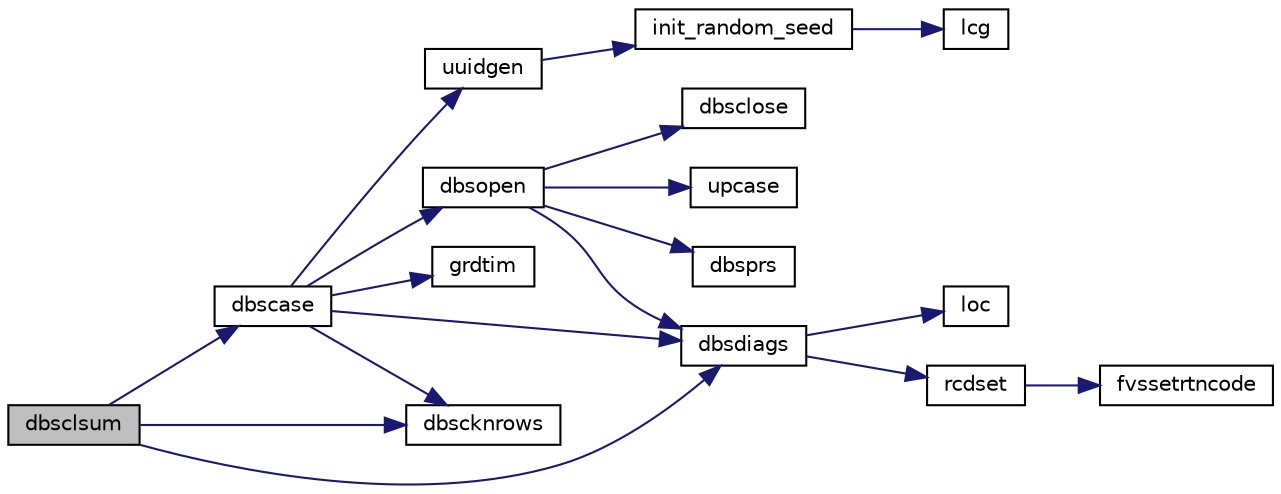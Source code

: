 digraph "dbsclsum"
{
  edge [fontname="Helvetica",fontsize="10",labelfontname="Helvetica",labelfontsize="10"];
  node [fontname="Helvetica",fontsize="10",shape=record];
  rankdir="LR";
  Node1 [label="dbsclsum",height=0.2,width=0.4,color="black", fillcolor="grey75", style="filled", fontcolor="black"];
  Node1 -> Node2 [color="midnightblue",fontsize="10",style="solid",fontname="Helvetica"];
  Node2 [label="dbscase",height=0.2,width=0.4,color="black", fillcolor="white", style="filled",URL="$dbscase_8f.html#a245165c65b7faa315380a4704d9a2acb"];
  Node2 -> Node3 [color="midnightblue",fontsize="10",style="solid",fontname="Helvetica"];
  Node3 [label="grdtim",height=0.2,width=0.4,color="black", fillcolor="white", style="filled",URL="$grdtim_8f.html#ad10217068165ab4b799e84db9a37e052"];
  Node2 -> Node4 [color="midnightblue",fontsize="10",style="solid",fontname="Helvetica"];
  Node4 [label="dbsopen",height=0.2,width=0.4,color="black", fillcolor="white", style="filled",URL="$dbsopen_8f.html#a3e8dabe730ff2a86c085489e3e88b637"];
  Node4 -> Node5 [color="midnightblue",fontsize="10",style="solid",fontname="Helvetica"];
  Node5 [label="dbsclose",height=0.2,width=0.4,color="black", fillcolor="white", style="filled",URL="$dbsclose_8f.html#aed2197b8dac3e7cc05ea998c5322bca4"];
  Node4 -> Node6 [color="midnightblue",fontsize="10",style="solid",fontname="Helvetica"];
  Node6 [label="upcase",height=0.2,width=0.4,color="black", fillcolor="white", style="filled",URL="$upcase_8f.html#a412a50f91650f78ed984862cdcd7a60d"];
  Node4 -> Node7 [color="midnightblue",fontsize="10",style="solid",fontname="Helvetica"];
  Node7 [label="dbsprs",height=0.2,width=0.4,color="black", fillcolor="white", style="filled",URL="$dbsprs_8f.html#a115f4b725c9a25082da8a39e199486cf"];
  Node4 -> Node8 [color="midnightblue",fontsize="10",style="solid",fontname="Helvetica"];
  Node8 [label="dbsdiags",height=0.2,width=0.4,color="black", fillcolor="white", style="filled",URL="$dbsdiags_8f.html#a15a17a1fbf3da59a37155705f6dc1d98"];
  Node8 -> Node9 [color="midnightblue",fontsize="10",style="solid",fontname="Helvetica"];
  Node9 [label="loc",height=0.2,width=0.4,color="black", fillcolor="white", style="filled",URL="$bur__brn_8c.html#a3c8b7f0fcc184328ecbdff756e8bb21a"];
  Node8 -> Node10 [color="midnightblue",fontsize="10",style="solid",fontname="Helvetica"];
  Node10 [label="rcdset",height=0.2,width=0.4,color="black", fillcolor="white", style="filled",URL="$rcdset_8f.html#a1dba8a40ee085d920a3ebb27fcd34a59"];
  Node10 -> Node11 [color="midnightblue",fontsize="10",style="solid",fontname="Helvetica"];
  Node11 [label="fvssetrtncode",height=0.2,width=0.4,color="black", fillcolor="white", style="filled",URL="$cmdline_8f.html#a079170808ee3336a99645e9e57dfe5a9"];
  Node2 -> Node8 [color="midnightblue",fontsize="10",style="solid",fontname="Helvetica"];
  Node2 -> Node12 [color="midnightblue",fontsize="10",style="solid",fontname="Helvetica"];
  Node12 [label="dbscknrows",height=0.2,width=0.4,color="black", fillcolor="white", style="filled",URL="$dbscknrows_8f.html#ac66e1b51447683e5f478285853226665"];
  Node2 -> Node13 [color="midnightblue",fontsize="10",style="solid",fontname="Helvetica"];
  Node13 [label="uuidgen",height=0.2,width=0.4,color="black", fillcolor="white", style="filled",URL="$uuidgen_8f.html#a46f32e368f6aef2de2f1d5f13b542ef5"];
  Node13 -> Node14 [color="midnightblue",fontsize="10",style="solid",fontname="Helvetica"];
  Node14 [label="init_random_seed",height=0.2,width=0.4,color="black", fillcolor="white", style="filled",URL="$uuidgen_8f.html#a683a42362f933d86450f8e79e7d9452b"];
  Node14 -> Node15 [color="midnightblue",fontsize="10",style="solid",fontname="Helvetica"];
  Node15 [label="lcg",height=0.2,width=0.4,color="black", fillcolor="white", style="filled",URL="$uuidgen_8f.html#a9f48bad95c20db482c161f1b1195e7a6"];
  Node1 -> Node8 [color="midnightblue",fontsize="10",style="solid",fontname="Helvetica"];
  Node1 -> Node12 [color="midnightblue",fontsize="10",style="solid",fontname="Helvetica"];
}
